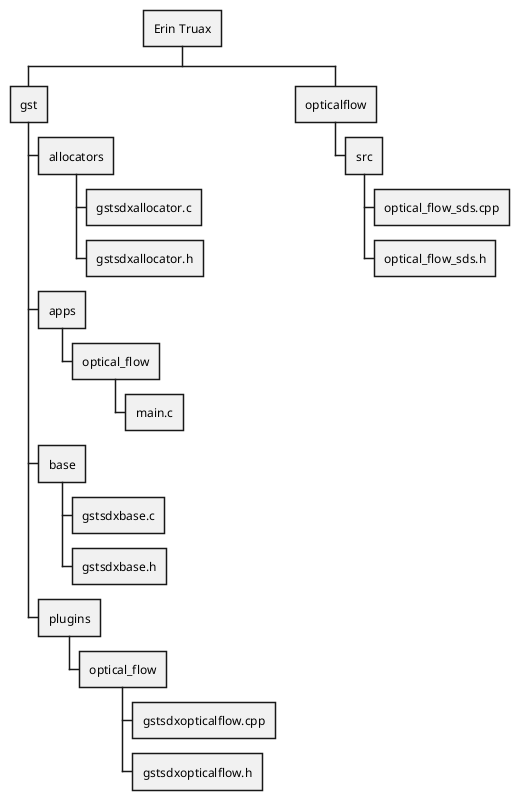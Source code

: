 @startwbs
* Erin Truax
** gst
*** allocators
**** gstsdxallocator.c
**** gstsdxallocator.h
*** apps
**** optical_flow
***** main.c
*** base
**** gstsdxbase.c
**** gstsdxbase.h
*** plugins
**** optical_flow
***** gstsdxopticalflow.cpp
***** gstsdxopticalflow.h
** opticalflow
*** src
**** optical_flow_sds.cpp
**** optical_flow_sds.h
@endwbs
